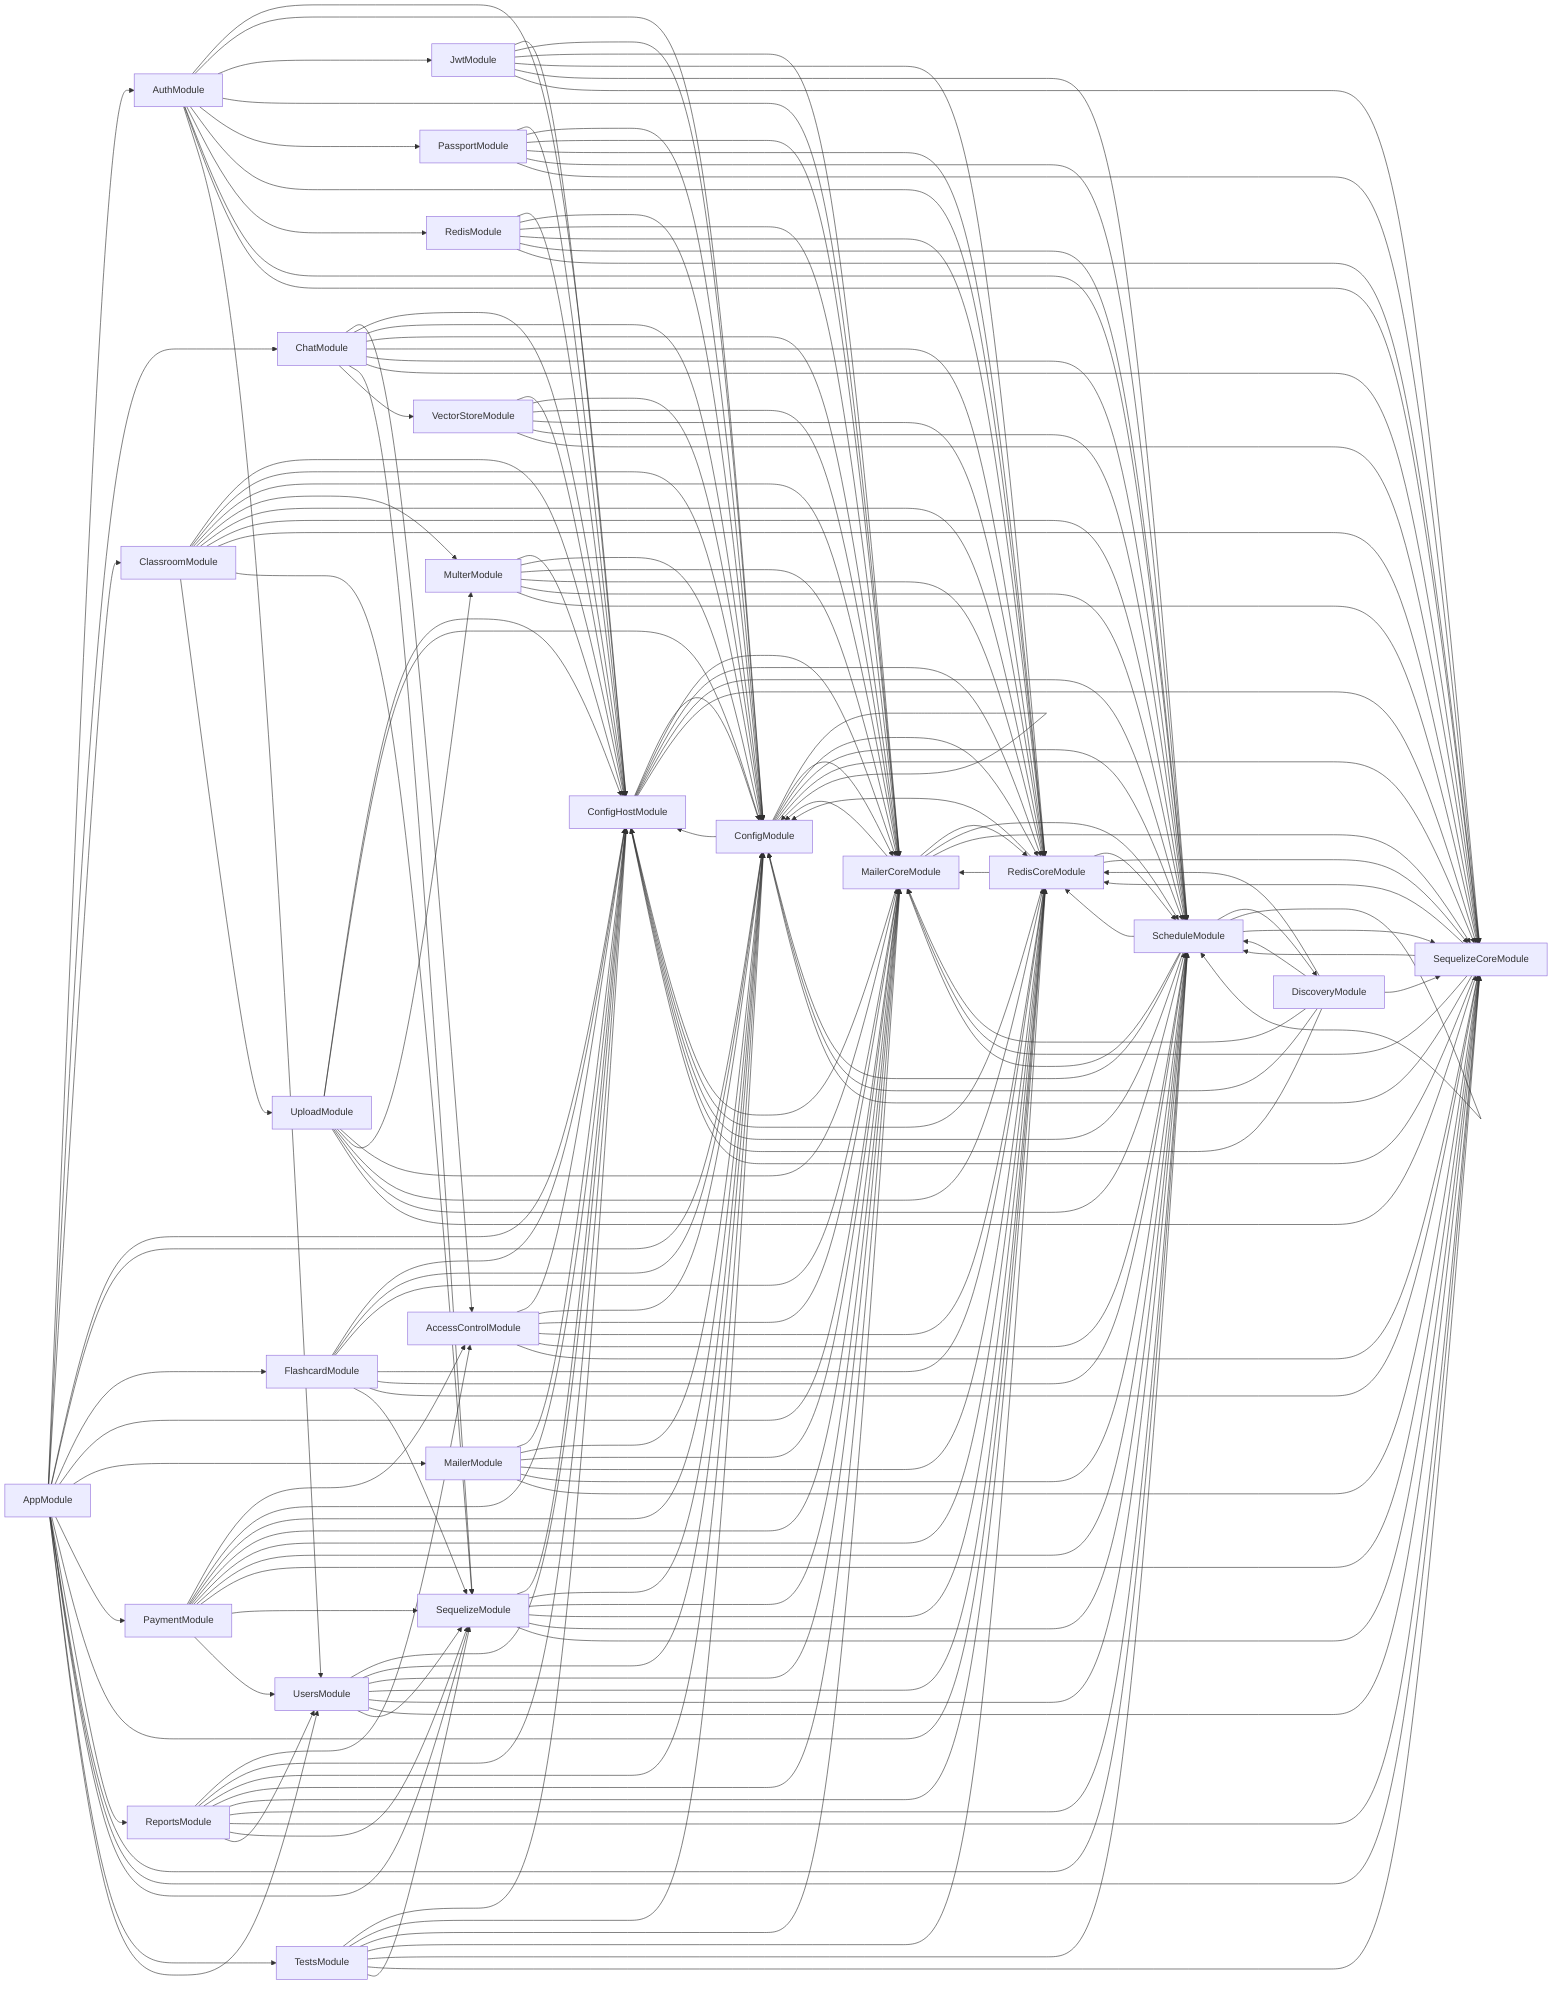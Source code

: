 graph LR
    AccessControlModule-->ConfigHostModule
  AccessControlModule-->ConfigModule
  AccessControlModule-->MailerCoreModule
  AccessControlModule-->RedisCoreModule
  AccessControlModule-->ScheduleModule
  AccessControlModule-->SequelizeCoreModule
  AppModule-->AuthModule
  AppModule-->ChatModule
  AppModule-->ClassroomModule
  AppModule-->ConfigHostModule
  AppModule-->ConfigModule
  AppModule-->FlashcardModule
  AppModule-->MailerCoreModule
  AppModule-->MailerModule
  AppModule-->PaymentModule
  AppModule-->RedisCoreModule
  AppModule-->ReportsModule
  AppModule-->ScheduleModule
  AppModule-->SequelizeCoreModule
  AppModule-->SequelizeModule
  AppModule-->TestsModule
  AppModule-->UsersModule
  AuthModule-->ConfigHostModule
  AuthModule-->ConfigModule
  AuthModule-->JwtModule
  AuthModule-->MailerCoreModule
  AuthModule-->PassportModule
  AuthModule-->RedisCoreModule
  AuthModule-->RedisModule
  AuthModule-->ScheduleModule
  AuthModule-->SequelizeCoreModule
  AuthModule-->UsersModule
  ChatModule-->AccessControlModule
  ChatModule-->ConfigHostModule
  ChatModule-->ConfigModule
  ChatModule-->MailerCoreModule
  ChatModule-->RedisCoreModule
  ChatModule-->ScheduleModule
  ChatModule-->SequelizeCoreModule
  ChatModule-->SequelizeModule
  ChatModule-->VectorStoreModule
  ClassroomModule-->ConfigHostModule
  ClassroomModule-->ConfigModule
  ClassroomModule-->MailerCoreModule
  ClassroomModule-->MulterModule
  ClassroomModule-->RedisCoreModule
  ClassroomModule-->ScheduleModule
  ClassroomModule-->SequelizeCoreModule
  ClassroomModule-->SequelizeModule
  ClassroomModule-->UploadModule
  ConfigHostModule-->ConfigModule
  ConfigHostModule-->MailerCoreModule
  ConfigHostModule-->RedisCoreModule
  ConfigHostModule-->ScheduleModule
  ConfigHostModule-->SequelizeCoreModule
  ConfigModule-->ConfigHostModule
  ConfigModule-->ConfigModule
  ConfigModule-->MailerCoreModule
  ConfigModule-->RedisCoreModule
  ConfigModule-->ScheduleModule
  ConfigModule-->SequelizeCoreModule
  DiscoveryModule-->ConfigHostModule
  DiscoveryModule-->ConfigModule
  DiscoveryModule-->MailerCoreModule
  DiscoveryModule-->RedisCoreModule
  DiscoveryModule-->ScheduleModule
  DiscoveryModule-->SequelizeCoreModule
  FlashcardModule-->ConfigHostModule
  FlashcardModule-->ConfigModule
  FlashcardModule-->MailerCoreModule
  FlashcardModule-->RedisCoreModule
  FlashcardModule-->ScheduleModule
  FlashcardModule-->SequelizeCoreModule
  FlashcardModule-->SequelizeModule
  JwtModule-->ConfigHostModule
  JwtModule-->ConfigModule
  JwtModule-->MailerCoreModule
  JwtModule-->RedisCoreModule
  JwtModule-->ScheduleModule
  JwtModule-->SequelizeCoreModule
  MailerCoreModule-->ConfigHostModule
  MailerCoreModule-->ConfigModule
  MailerCoreModule-->RedisCoreModule
  MailerCoreModule-->ScheduleModule
  MailerCoreModule-->SequelizeCoreModule
  MailerModule-->ConfigHostModule
  MailerModule-->ConfigModule
  MailerModule-->MailerCoreModule
  MailerModule-->RedisCoreModule
  MailerModule-->ScheduleModule
  MailerModule-->SequelizeCoreModule
  MulterModule-->ConfigHostModule
  MulterModule-->ConfigModule
  MulterModule-->MailerCoreModule
  MulterModule-->RedisCoreModule
  MulterModule-->ScheduleModule
  MulterModule-->SequelizeCoreModule
  PassportModule-->ConfigHostModule
  PassportModule-->ConfigModule
  PassportModule-->MailerCoreModule
  PassportModule-->RedisCoreModule
  PassportModule-->ScheduleModule
  PassportModule-->SequelizeCoreModule
  PaymentModule-->AccessControlModule
  PaymentModule-->ConfigHostModule
  PaymentModule-->ConfigModule
  PaymentModule-->MailerCoreModule
  PaymentModule-->RedisCoreModule
  PaymentModule-->ScheduleModule
  PaymentModule-->SequelizeCoreModule
  PaymentModule-->SequelizeModule
  PaymentModule-->UsersModule
  RedisCoreModule-->ConfigHostModule
  RedisCoreModule-->ConfigModule
  RedisCoreModule-->MailerCoreModule
  RedisCoreModule-->ScheduleModule
  RedisCoreModule-->SequelizeCoreModule
  RedisModule-->ConfigHostModule
  RedisModule-->ConfigModule
  RedisModule-->MailerCoreModule
  RedisModule-->RedisCoreModule
  RedisModule-->ScheduleModule
  RedisModule-->SequelizeCoreModule
  ReportsModule-->AccessControlModule
  ReportsModule-->ConfigHostModule
  ReportsModule-->ConfigModule
  ReportsModule-->MailerCoreModule
  ReportsModule-->RedisCoreModule
  ReportsModule-->ScheduleModule
  ReportsModule-->SequelizeCoreModule
  ReportsModule-->SequelizeModule
  ReportsModule-->UsersModule
  ScheduleModule-->ConfigHostModule
  ScheduleModule-->ConfigModule
  ScheduleModule-->DiscoveryModule
  ScheduleModule-->MailerCoreModule
  ScheduleModule-->RedisCoreModule
  ScheduleModule-->ScheduleModule
  ScheduleModule-->SequelizeCoreModule
  SequelizeCoreModule-->ConfigHostModule
  SequelizeCoreModule-->ConfigModule
  SequelizeCoreModule-->MailerCoreModule
  SequelizeCoreModule-->RedisCoreModule
  SequelizeCoreModule-->ScheduleModule
  SequelizeModule-->ConfigHostModule
  SequelizeModule-->ConfigModule
  SequelizeModule-->MailerCoreModule
  SequelizeModule-->RedisCoreModule
  SequelizeModule-->ScheduleModule
  SequelizeModule-->SequelizeCoreModule
  TestsModule-->ConfigHostModule
  TestsModule-->ConfigModule
  TestsModule-->MailerCoreModule
  TestsModule-->RedisCoreModule
  TestsModule-->ScheduleModule
  TestsModule-->SequelizeCoreModule
  TestsModule-->SequelizeModule
  UploadModule-->ConfigHostModule
  UploadModule-->ConfigModule
  UploadModule-->MailerCoreModule
  UploadModule-->MulterModule
  UploadModule-->RedisCoreModule
  UploadModule-->ScheduleModule
  UploadModule-->SequelizeCoreModule
  UsersModule-->ConfigHostModule
  UsersModule-->ConfigModule
  UsersModule-->MailerCoreModule
  UsersModule-->RedisCoreModule
  UsersModule-->ScheduleModule
  UsersModule-->SequelizeCoreModule
  UsersModule-->SequelizeModule
  VectorStoreModule-->ConfigHostModule
  VectorStoreModule-->ConfigModule
  VectorStoreModule-->MailerCoreModule
  VectorStoreModule-->RedisCoreModule
  VectorStoreModule-->ScheduleModule
  VectorStoreModule-->SequelizeCoreModule
